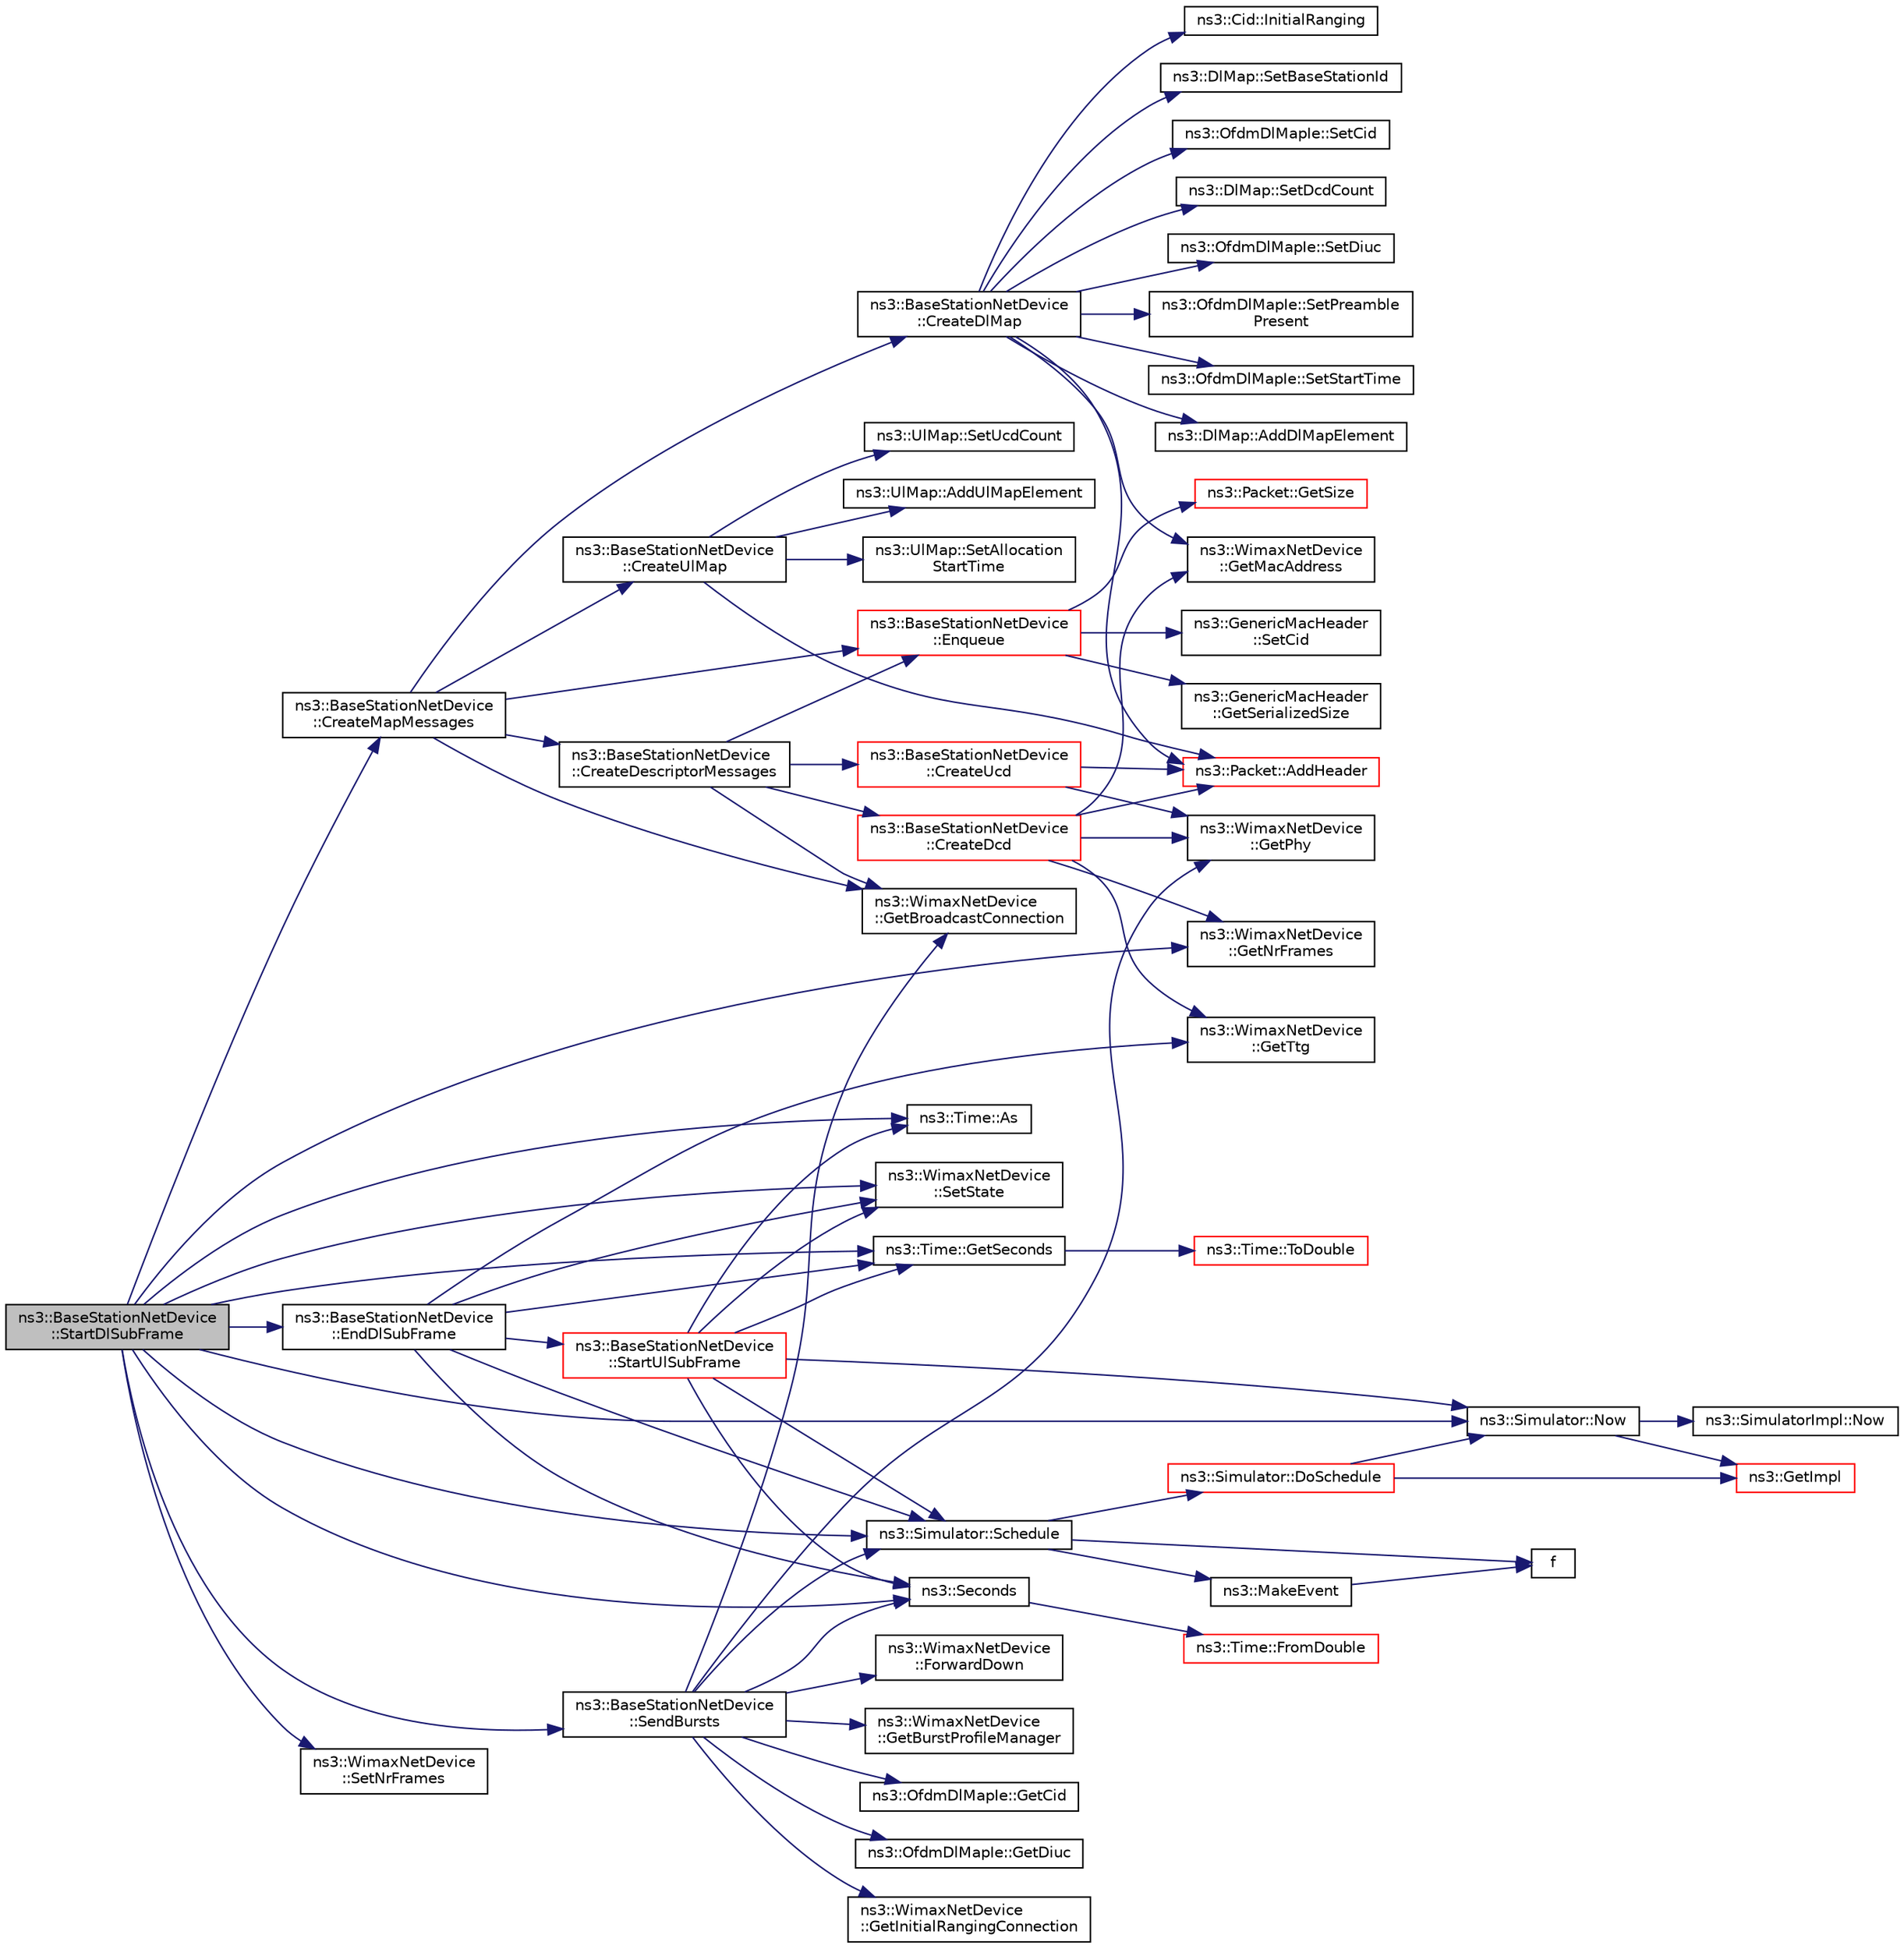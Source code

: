 digraph "ns3::BaseStationNetDevice::StartDlSubFrame"
{
 // LATEX_PDF_SIZE
  edge [fontname="Helvetica",fontsize="10",labelfontname="Helvetica",labelfontsize="10"];
  node [fontname="Helvetica",fontsize="10",shape=record];
  rankdir="LR";
  Node1 [label="ns3::BaseStationNetDevice\l::StartDlSubFrame",height=0.2,width=0.4,color="black", fillcolor="grey75", style="filled", fontcolor="black",tooltip="Start DL subframe function."];
  Node1 -> Node2 [color="midnightblue",fontsize="10",style="solid",fontname="Helvetica"];
  Node2 [label="ns3::Time::As",height=0.2,width=0.4,color="black", fillcolor="white", style="filled",URL="$classns3_1_1_time.html#ad5198e31c2512226ca0e58b31fad7fd0",tooltip="Attach a unit to a Time, to facilitate output in a specific unit."];
  Node1 -> Node3 [color="midnightblue",fontsize="10",style="solid",fontname="Helvetica"];
  Node3 [label="ns3::BaseStationNetDevice\l::CreateMapMessages",height=0.2,width=0.4,color="black", fillcolor="white", style="filled",URL="$classns3_1_1_base_station_net_device.html#a5bbf169891f8a3b28b952039ed63253f",tooltip="creates the MAC management messages DL-MAP and UL-MAP"];
  Node3 -> Node4 [color="midnightblue",fontsize="10",style="solid",fontname="Helvetica"];
  Node4 [label="ns3::BaseStationNetDevice\l::CreateDescriptorMessages",height=0.2,width=0.4,color="black", fillcolor="white", style="filled",URL="$classns3_1_1_base_station_net_device.html#aa51c6c56099714aa267d63e4527c377b",tooltip="creates the channel descriptor MAC management messages DCD and UCD"];
  Node4 -> Node5 [color="midnightblue",fontsize="10",style="solid",fontname="Helvetica"];
  Node5 [label="ns3::BaseStationNetDevice\l::CreateDcd",height=0.2,width=0.4,color="red", fillcolor="white", style="filled",URL="$classns3_1_1_base_station_net_device.html#a4228fe5a44d28453e2a1188ac4d31e8d",tooltip="Create DCD."];
  Node5 -> Node6 [color="midnightblue",fontsize="10",style="solid",fontname="Helvetica"];
  Node6 [label="ns3::Packet::AddHeader",height=0.2,width=0.4,color="red", fillcolor="white", style="filled",URL="$classns3_1_1_packet.html#a465108c595a0bc592095cbcab1832ed8",tooltip="Add header to this packet."];
  Node5 -> Node51 [color="midnightblue",fontsize="10",style="solid",fontname="Helvetica"];
  Node51 [label="ns3::WimaxNetDevice\l::GetMacAddress",height=0.2,width=0.4,color="black", fillcolor="white", style="filled",URL="$classns3_1_1_wimax_net_device.html#a02c67fdff2149a4518b598405fa6ce1b",tooltip="Get the MAC address."];
  Node5 -> Node52 [color="midnightblue",fontsize="10",style="solid",fontname="Helvetica"];
  Node52 [label="ns3::WimaxNetDevice\l::GetNrFrames",height=0.2,width=0.4,color="black", fillcolor="white", style="filled",URL="$classns3_1_1_wimax_net_device.html#a2db23ab911a2df326614d4dd42290932",tooltip="Get the number of frames."];
  Node5 -> Node53 [color="midnightblue",fontsize="10",style="solid",fontname="Helvetica"];
  Node53 [label="ns3::WimaxNetDevice\l::GetPhy",height=0.2,width=0.4,color="black", fillcolor="white", style="filled",URL="$classns3_1_1_wimax_net_device.html#a6a815b32ac3f6e44e5cad9d5350b7b5e",tooltip="Get the physical layer object."];
  Node5 -> Node55 [color="midnightblue",fontsize="10",style="solid",fontname="Helvetica"];
  Node55 [label="ns3::WimaxNetDevice\l::GetTtg",height=0.2,width=0.4,color="black", fillcolor="white", style="filled",URL="$classns3_1_1_wimax_net_device.html#a4762a7cc1722f058eea7539494a05f29",tooltip="Get transmission/receive transition gap."];
  Node4 -> Node75 [color="midnightblue",fontsize="10",style="solid",fontname="Helvetica"];
  Node75 [label="ns3::BaseStationNetDevice\l::CreateUcd",height=0.2,width=0.4,color="red", fillcolor="white", style="filled",URL="$classns3_1_1_base_station_net_device.html#abdd5d28aac407818503b3ffae29bd1de",tooltip="Create UCD."];
  Node75 -> Node6 [color="midnightblue",fontsize="10",style="solid",fontname="Helvetica"];
  Node75 -> Node53 [color="midnightblue",fontsize="10",style="solid",fontname="Helvetica"];
  Node4 -> Node94 [color="midnightblue",fontsize="10",style="solid",fontname="Helvetica"];
  Node94 [label="ns3::BaseStationNetDevice\l::Enqueue",height=0.2,width=0.4,color="red", fillcolor="white", style="filled",URL="$classns3_1_1_base_station_net_device.html#a3c3e517ac4a08682411ed4fa0c97c037",tooltip="Enqueue a packet into a connection queue."];
  Node94 -> Node95 [color="midnightblue",fontsize="10",style="solid",fontname="Helvetica"];
  Node95 [label="ns3::GenericMacHeader\l::GetSerializedSize",height=0.2,width=0.4,color="black", fillcolor="white", style="filled",URL="$classns3_1_1_generic_mac_header.html#af3cd0b45c5f36f1049c2a9cb72f01a81",tooltip=" "];
  Node94 -> Node96 [color="midnightblue",fontsize="10",style="solid",fontname="Helvetica"];
  Node96 [label="ns3::Packet::GetSize",height=0.2,width=0.4,color="red", fillcolor="white", style="filled",URL="$classns3_1_1_packet.html#afff7cb1ff518ee6dc0d424e10a5ad6ec",tooltip="Returns the the size in bytes of the packet (including the zero-filled initial payload)."];
  Node94 -> Node98 [color="midnightblue",fontsize="10",style="solid",fontname="Helvetica"];
  Node98 [label="ns3::GenericMacHeader\l::SetCid",height=0.2,width=0.4,color="black", fillcolor="white", style="filled",URL="$classns3_1_1_generic_mac_header.html#adb74c3c234787de22682103cba562d83",tooltip="Set CID field."];
  Node4 -> Node100 [color="midnightblue",fontsize="10",style="solid",fontname="Helvetica"];
  Node100 [label="ns3::WimaxNetDevice\l::GetBroadcastConnection",height=0.2,width=0.4,color="black", fillcolor="white", style="filled",URL="$classns3_1_1_wimax_net_device.html#a3d15e0998284a84d9ef45c28646e7657",tooltip="Get the broadcast connection."];
  Node3 -> Node101 [color="midnightblue",fontsize="10",style="solid",fontname="Helvetica"];
  Node101 [label="ns3::BaseStationNetDevice\l::CreateDlMap",height=0.2,width=0.4,color="black", fillcolor="white", style="filled",URL="$classns3_1_1_base_station_net_device.html#ab03962233fca4f8e6581c87ce34b8170",tooltip="Create DL map."];
  Node101 -> Node102 [color="midnightblue",fontsize="10",style="solid",fontname="Helvetica"];
  Node102 [label="ns3::DlMap::AddDlMapElement",height=0.2,width=0.4,color="black", fillcolor="white", style="filled",URL="$classns3_1_1_dl_map.html#a169be40fb4ee59c8ac8ee601974440c6",tooltip="Add DL Map element field."];
  Node101 -> Node6 [color="midnightblue",fontsize="10",style="solid",fontname="Helvetica"];
  Node101 -> Node51 [color="midnightblue",fontsize="10",style="solid",fontname="Helvetica"];
  Node101 -> Node103 [color="midnightblue",fontsize="10",style="solid",fontname="Helvetica"];
  Node103 [label="ns3::Cid::InitialRanging",height=0.2,width=0.4,color="black", fillcolor="white", style="filled",URL="$classns3_1_1_cid.html#a5c204ab0df783c7594c764bae1611436",tooltip=" "];
  Node101 -> Node104 [color="midnightblue",fontsize="10",style="solid",fontname="Helvetica"];
  Node104 [label="ns3::DlMap::SetBaseStationId",height=0.2,width=0.4,color="black", fillcolor="white", style="filled",URL="$classns3_1_1_dl_map.html#a4951212c10a7146436b365ab9a539c53",tooltip="Set base station ID field."];
  Node101 -> Node105 [color="midnightblue",fontsize="10",style="solid",fontname="Helvetica"];
  Node105 [label="ns3::OfdmDlMapIe::SetCid",height=0.2,width=0.4,color="black", fillcolor="white", style="filled",URL="$classns3_1_1_ofdm_dl_map_ie.html#a26e943ec6aaef043f437147656776690",tooltip="Set CID function."];
  Node101 -> Node106 [color="midnightblue",fontsize="10",style="solid",fontname="Helvetica"];
  Node106 [label="ns3::DlMap::SetDcdCount",height=0.2,width=0.4,color="black", fillcolor="white", style="filled",URL="$classns3_1_1_dl_map.html#a07d522f75a07cc181f9fc9fc4c567704",tooltip="Set DCD count field."];
  Node101 -> Node107 [color="midnightblue",fontsize="10",style="solid",fontname="Helvetica"];
  Node107 [label="ns3::OfdmDlMapIe::SetDiuc",height=0.2,width=0.4,color="black", fillcolor="white", style="filled",URL="$classns3_1_1_ofdm_dl_map_ie.html#a5a15248f4ebcbad45720ff54443d0c8c",tooltip="Set DIUC field."];
  Node101 -> Node108 [color="midnightblue",fontsize="10",style="solid",fontname="Helvetica"];
  Node108 [label="ns3::OfdmDlMapIe::SetPreamble\lPresent",height=0.2,width=0.4,color="black", fillcolor="white", style="filled",URL="$classns3_1_1_ofdm_dl_map_ie.html#a78b98bc4dbb4b7e89bfeb27b949eea9a",tooltip="Set preamble present field."];
  Node101 -> Node109 [color="midnightblue",fontsize="10",style="solid",fontname="Helvetica"];
  Node109 [label="ns3::OfdmDlMapIe::SetStartTime",height=0.2,width=0.4,color="black", fillcolor="white", style="filled",URL="$classns3_1_1_ofdm_dl_map_ie.html#a0a0b2b9e5e00d40337fceb32f64902c8",tooltip="Set start time field."];
  Node3 -> Node110 [color="midnightblue",fontsize="10",style="solid",fontname="Helvetica"];
  Node110 [label="ns3::BaseStationNetDevice\l::CreateUlMap",height=0.2,width=0.4,color="black", fillcolor="white", style="filled",URL="$classns3_1_1_base_station_net_device.html#a73d0eb6a57169fc627126d2e37de9f20",tooltip="Create UL map."];
  Node110 -> Node6 [color="midnightblue",fontsize="10",style="solid",fontname="Helvetica"];
  Node110 -> Node111 [color="midnightblue",fontsize="10",style="solid",fontname="Helvetica"];
  Node111 [label="ns3::UlMap::AddUlMapElement",height=0.2,width=0.4,color="black", fillcolor="white", style="filled",URL="$classns3_1_1_ul_map.html#a60637b23f7686167de08d43422abcad0",tooltip="Add UL map element."];
  Node110 -> Node112 [color="midnightblue",fontsize="10",style="solid",fontname="Helvetica"];
  Node112 [label="ns3::UlMap::SetAllocation\lStartTime",height=0.2,width=0.4,color="black", fillcolor="white", style="filled",URL="$classns3_1_1_ul_map.html#a2119116e4d057fe2dc59bc2ee6bda0c8",tooltip="Set allocation start time."];
  Node110 -> Node113 [color="midnightblue",fontsize="10",style="solid",fontname="Helvetica"];
  Node113 [label="ns3::UlMap::SetUcdCount",height=0.2,width=0.4,color="black", fillcolor="white", style="filled",URL="$classns3_1_1_ul_map.html#a8e6ba0d4dd34afff774c28d7bc4b0222",tooltip="Set UCD count."];
  Node3 -> Node94 [color="midnightblue",fontsize="10",style="solid",fontname="Helvetica"];
  Node3 -> Node100 [color="midnightblue",fontsize="10",style="solid",fontname="Helvetica"];
  Node1 -> Node114 [color="midnightblue",fontsize="10",style="solid",fontname="Helvetica"];
  Node114 [label="ns3::BaseStationNetDevice\l::EndDlSubFrame",height=0.2,width=0.4,color="black", fillcolor="white", style="filled",URL="$classns3_1_1_base_station_net_device.html#a0d20b289eddae756199cc8d11d4db589",tooltip="End DL subframe function."];
  Node114 -> Node115 [color="midnightblue",fontsize="10",style="solid",fontname="Helvetica"];
  Node115 [label="ns3::Time::GetSeconds",height=0.2,width=0.4,color="black", fillcolor="white", style="filled",URL="$classns3_1_1_time.html#a27cb7c22324e0447740929b024dbeb66",tooltip="Get an approximation of the time stored in this instance in the indicated unit."];
  Node115 -> Node116 [color="midnightblue",fontsize="10",style="solid",fontname="Helvetica"];
  Node116 [label="ns3::Time::ToDouble",height=0.2,width=0.4,color="red", fillcolor="white", style="filled",URL="$classns3_1_1_time.html#a1f1f3acb86e4ed17643ef4a9ed1564fe",tooltip="Get the Time value expressed in a particular unit."];
  Node114 -> Node55 [color="midnightblue",fontsize="10",style="solid",fontname="Helvetica"];
  Node114 -> Node129 [color="midnightblue",fontsize="10",style="solid",fontname="Helvetica"];
  Node129 [label="ns3::Simulator::Schedule",height=0.2,width=0.4,color="black", fillcolor="white", style="filled",URL="$classns3_1_1_simulator.html#a3da7d28335c8ac0e3e86781f766df241",tooltip="Schedule an event to expire after delay."];
  Node129 -> Node130 [color="midnightblue",fontsize="10",style="solid",fontname="Helvetica"];
  Node130 [label="ns3::Simulator::DoSchedule",height=0.2,width=0.4,color="red", fillcolor="white", style="filled",URL="$classns3_1_1_simulator.html#a47af23973938819bdc89cb2807e09ed5",tooltip="Implementation of the various Schedule methods."];
  Node130 -> Node131 [color="midnightblue",fontsize="10",style="solid",fontname="Helvetica"];
  Node131 [label="ns3::GetImpl",height=0.2,width=0.4,color="red", fillcolor="white", style="filled",URL="$group__simulator.html#ga42eb4eddad41528d4d99794a3dae3fd0",tooltip="Get the SimulatorImpl singleton."];
  Node130 -> Node161 [color="midnightblue",fontsize="10",style="solid",fontname="Helvetica"];
  Node161 [label="ns3::Simulator::Now",height=0.2,width=0.4,color="black", fillcolor="white", style="filled",URL="$classns3_1_1_simulator.html#ac3178fa975b419f7875e7105be122800",tooltip="Return the current simulation virtual time."];
  Node161 -> Node131 [color="midnightblue",fontsize="10",style="solid",fontname="Helvetica"];
  Node161 -> Node162 [color="midnightblue",fontsize="10",style="solid",fontname="Helvetica"];
  Node162 [label="ns3::SimulatorImpl::Now",height=0.2,width=0.4,color="black", fillcolor="white", style="filled",URL="$classns3_1_1_simulator_impl.html#aa516c50060846adc6fd316e83ef0797c",tooltip="Return the current simulation virtual time."];
  Node129 -> Node183 [color="midnightblue",fontsize="10",style="solid",fontname="Helvetica"];
  Node183 [label="f",height=0.2,width=0.4,color="black", fillcolor="white", style="filled",URL="$80211b_8c.html#ae7ffc1a8f84fa47a0812b2f2b9627132",tooltip=" "];
  Node129 -> Node184 [color="midnightblue",fontsize="10",style="solid",fontname="Helvetica"];
  Node184 [label="ns3::MakeEvent",height=0.2,width=0.4,color="black", fillcolor="white", style="filled",URL="$group__makeeventfnptr.html#ga289a28a2497c18a9bd299e5e2014094b",tooltip="Make an EventImpl from a function pointer taking varying numbers of arguments."];
  Node184 -> Node183 [color="midnightblue",fontsize="10",style="solid",fontname="Helvetica"];
  Node114 -> Node185 [color="midnightblue",fontsize="10",style="solid",fontname="Helvetica"];
  Node185 [label="ns3::Seconds",height=0.2,width=0.4,color="black", fillcolor="white", style="filled",URL="$group__timecivil.html#ga33c34b816f8ff6628e33d5c8e9713b9e",tooltip="Construct a Time in the indicated unit."];
  Node185 -> Node124 [color="midnightblue",fontsize="10",style="solid",fontname="Helvetica"];
  Node124 [label="ns3::Time::FromDouble",height=0.2,width=0.4,color="red", fillcolor="white", style="filled",URL="$classns3_1_1_time.html#a60e845f4a74e62495b86356afe604cb4",tooltip="Create a Time equal to value in unit unit."];
  Node114 -> Node186 [color="midnightblue",fontsize="10",style="solid",fontname="Helvetica"];
  Node186 [label="ns3::WimaxNetDevice\l::SetState",height=0.2,width=0.4,color="black", fillcolor="white", style="filled",URL="$classns3_1_1_wimax_net_device.html#a6f3df9f6d5c94c02e7ecab21bfab2fce",tooltip="Set the device state."];
  Node114 -> Node187 [color="midnightblue",fontsize="10",style="solid",fontname="Helvetica"];
  Node187 [label="ns3::BaseStationNetDevice\l::StartUlSubFrame",height=0.2,width=0.4,color="red", fillcolor="white", style="filled",URL="$classns3_1_1_base_station_net_device.html#adb3fc441a44d0b6e9c1d032b73a3d34b",tooltip="Start UL subframe function."];
  Node187 -> Node2 [color="midnightblue",fontsize="10",style="solid",fontname="Helvetica"];
  Node187 -> Node115 [color="midnightblue",fontsize="10",style="solid",fontname="Helvetica"];
  Node187 -> Node161 [color="midnightblue",fontsize="10",style="solid",fontname="Helvetica"];
  Node187 -> Node129 [color="midnightblue",fontsize="10",style="solid",fontname="Helvetica"];
  Node187 -> Node185 [color="midnightblue",fontsize="10",style="solid",fontname="Helvetica"];
  Node187 -> Node186 [color="midnightblue",fontsize="10",style="solid",fontname="Helvetica"];
  Node1 -> Node52 [color="midnightblue",fontsize="10",style="solid",fontname="Helvetica"];
  Node1 -> Node115 [color="midnightblue",fontsize="10",style="solid",fontname="Helvetica"];
  Node1 -> Node161 [color="midnightblue",fontsize="10",style="solid",fontname="Helvetica"];
  Node1 -> Node129 [color="midnightblue",fontsize="10",style="solid",fontname="Helvetica"];
  Node1 -> Node185 [color="midnightblue",fontsize="10",style="solid",fontname="Helvetica"];
  Node1 -> Node203 [color="midnightblue",fontsize="10",style="solid",fontname="Helvetica"];
  Node203 [label="ns3::BaseStationNetDevice\l::SendBursts",height=0.2,width=0.4,color="black", fillcolor="white", style="filled",URL="$classns3_1_1_base_station_net_device.html#aff0dccc62470f6bd3c04fe8824b20454",tooltip="Send burst function."];
  Node203 -> Node204 [color="midnightblue",fontsize="10",style="solid",fontname="Helvetica"];
  Node204 [label="ns3::WimaxNetDevice\l::ForwardDown",height=0.2,width=0.4,color="black", fillcolor="white", style="filled",URL="$classns3_1_1_wimax_net_device.html#af484194cd18f49cb532794513636f2b9",tooltip="Forward a packet down the stack."];
  Node203 -> Node100 [color="midnightblue",fontsize="10",style="solid",fontname="Helvetica"];
  Node203 -> Node64 [color="midnightblue",fontsize="10",style="solid",fontname="Helvetica"];
  Node64 [label="ns3::WimaxNetDevice\l::GetBurstProfileManager",height=0.2,width=0.4,color="black", fillcolor="white", style="filled",URL="$classns3_1_1_wimax_net_device.html#ab7226f8e7ce8049d450b17cc88d60ff8",tooltip="Get the burst profile manager."];
  Node203 -> Node205 [color="midnightblue",fontsize="10",style="solid",fontname="Helvetica"];
  Node205 [label="ns3::OfdmDlMapIe::GetCid",height=0.2,width=0.4,color="black", fillcolor="white", style="filled",URL="$classns3_1_1_ofdm_dl_map_ie.html#a9bec496a2a493826cedc22f8fe6b91d6",tooltip="Set CID field."];
  Node203 -> Node206 [color="midnightblue",fontsize="10",style="solid",fontname="Helvetica"];
  Node206 [label="ns3::OfdmDlMapIe::GetDiuc",height=0.2,width=0.4,color="black", fillcolor="white", style="filled",URL="$classns3_1_1_ofdm_dl_map_ie.html#a9e6854ecb7ea9913da5704920b339375",tooltip="Get DIUC field."];
  Node203 -> Node207 [color="midnightblue",fontsize="10",style="solid",fontname="Helvetica"];
  Node207 [label="ns3::WimaxNetDevice\l::GetInitialRangingConnection",height=0.2,width=0.4,color="black", fillcolor="white", style="filled",URL="$classns3_1_1_wimax_net_device.html#a8afddce84e71d28e3545365f64d57292",tooltip="Get the initial ranging connection."];
  Node203 -> Node53 [color="midnightblue",fontsize="10",style="solid",fontname="Helvetica"];
  Node203 -> Node129 [color="midnightblue",fontsize="10",style="solid",fontname="Helvetica"];
  Node203 -> Node185 [color="midnightblue",fontsize="10",style="solid",fontname="Helvetica"];
  Node1 -> Node208 [color="midnightblue",fontsize="10",style="solid",fontname="Helvetica"];
  Node208 [label="ns3::WimaxNetDevice\l::SetNrFrames",height=0.2,width=0.4,color="black", fillcolor="white", style="filled",URL="$classns3_1_1_wimax_net_device.html#aae61255eadbac0ed370b3d6f679ab1fc",tooltip="Set the number of frames."];
  Node1 -> Node186 [color="midnightblue",fontsize="10",style="solid",fontname="Helvetica"];
}
